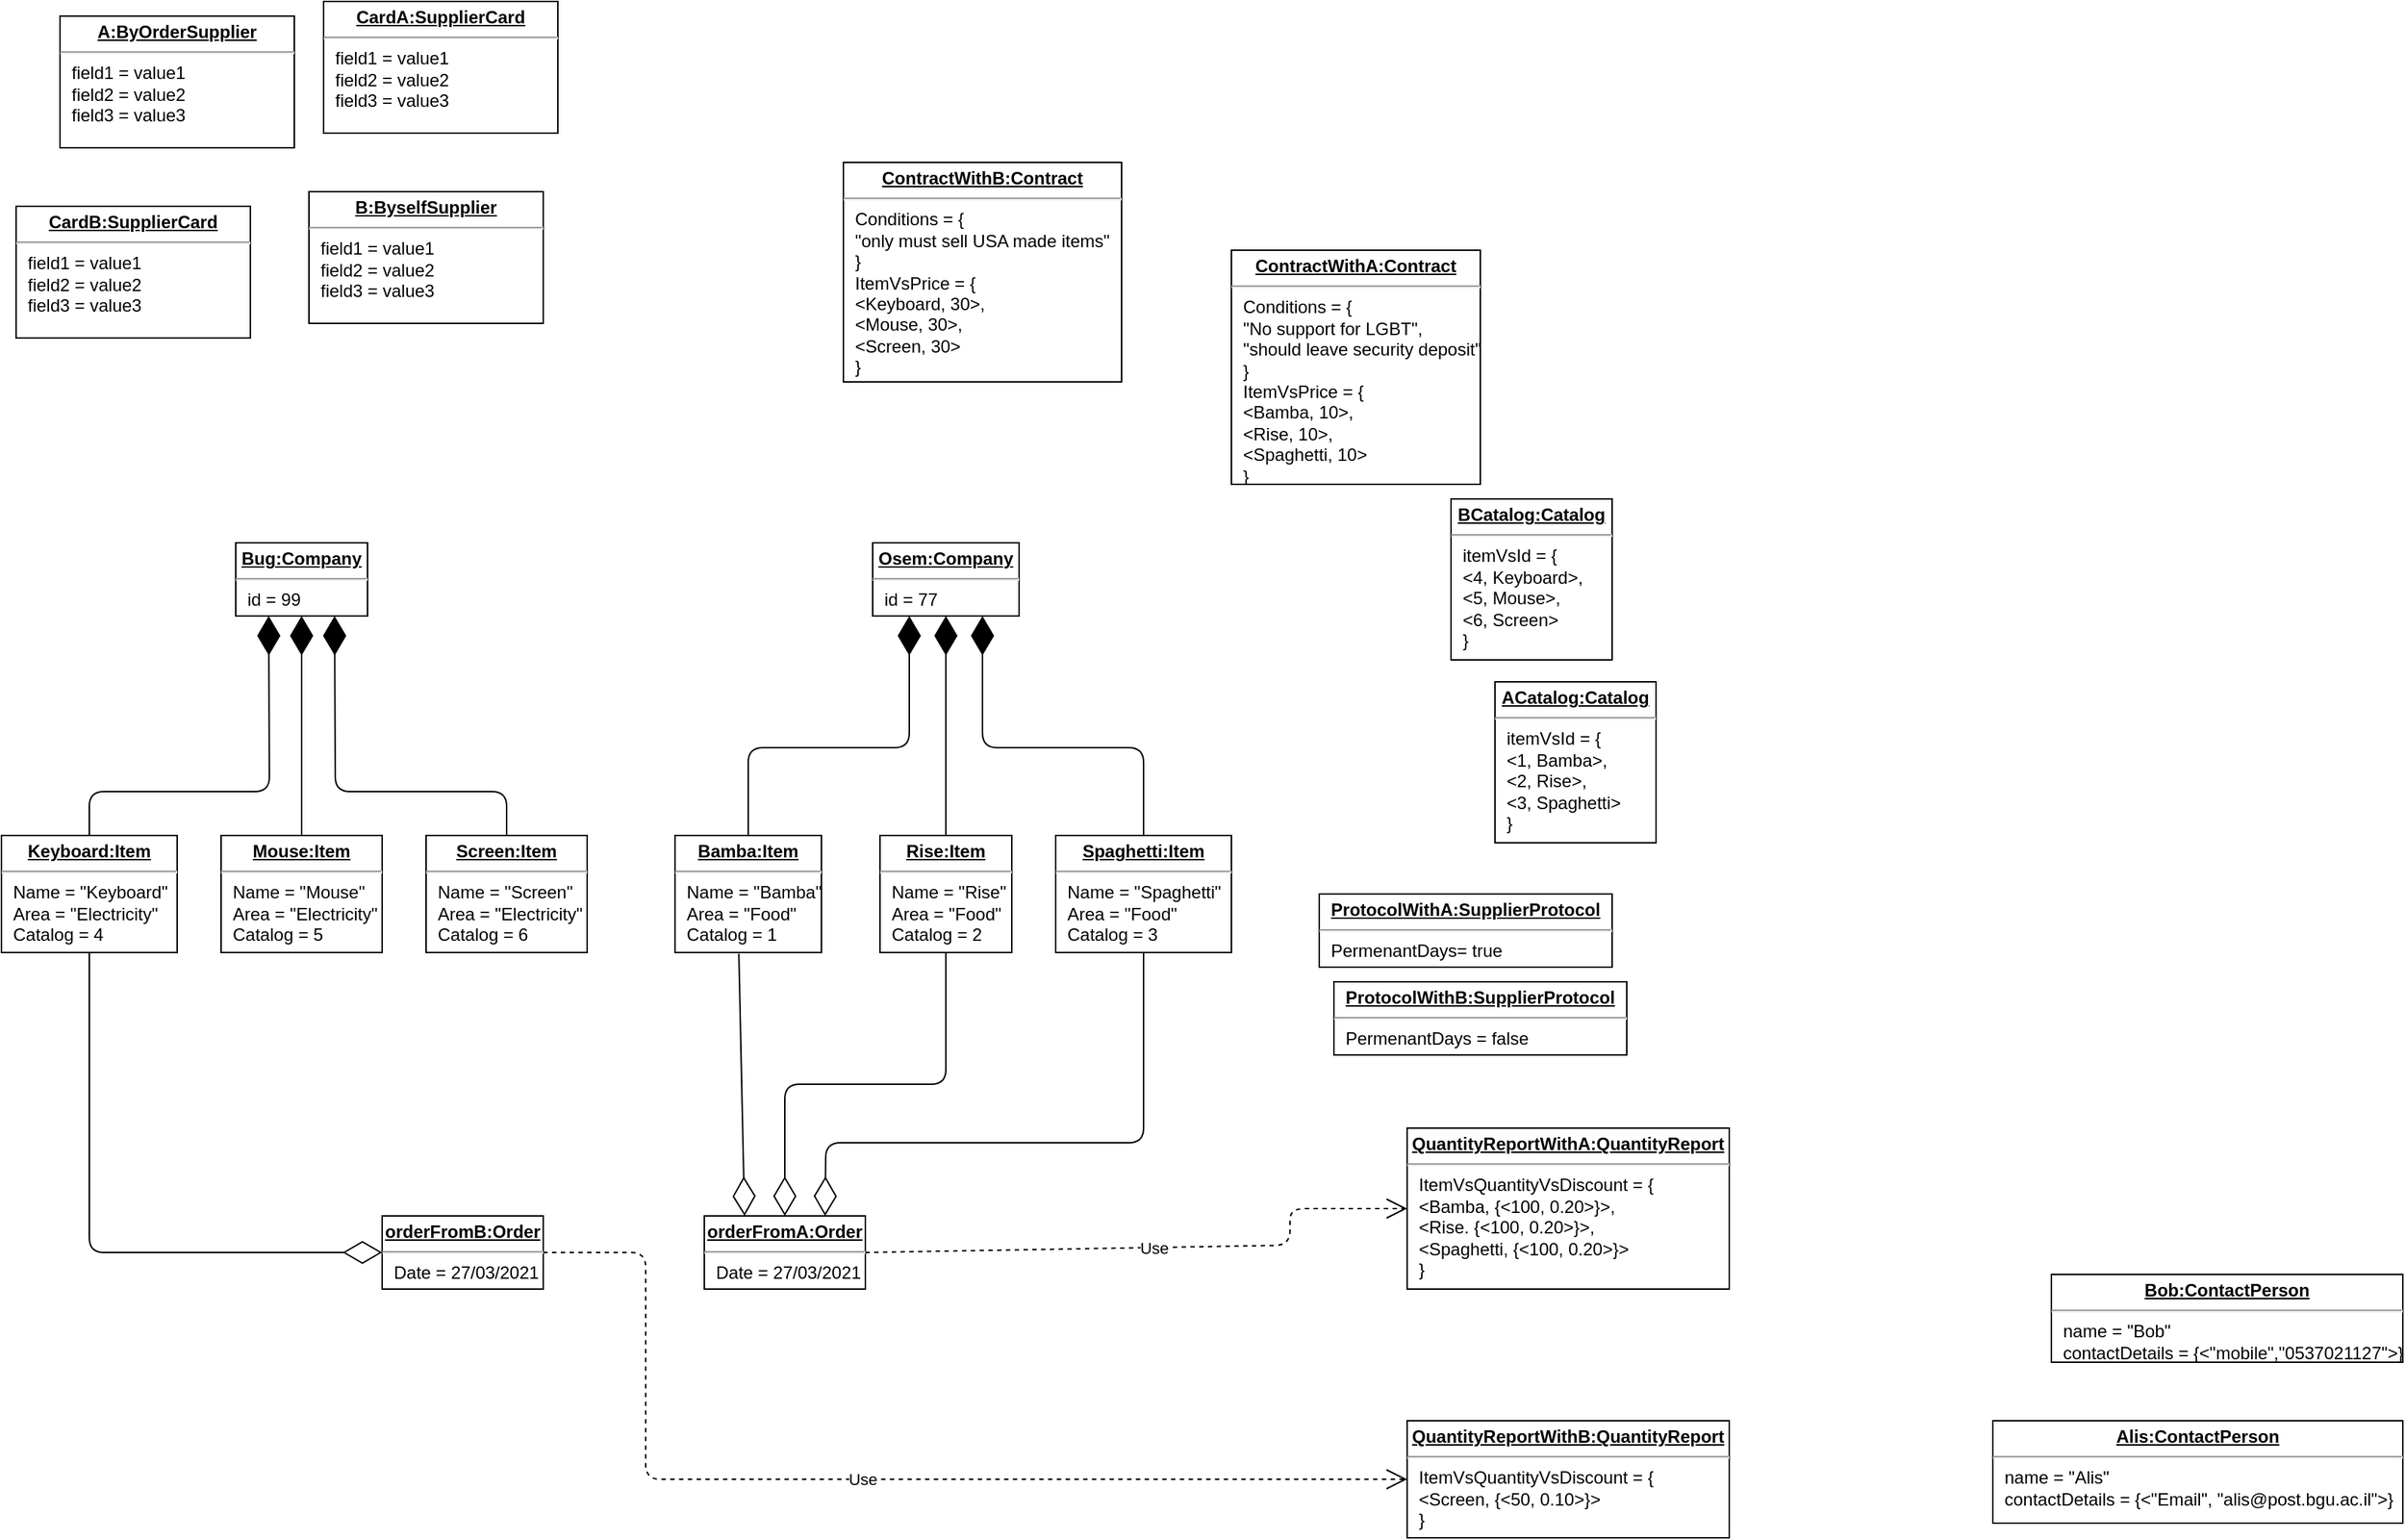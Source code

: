 <mxfile version="14.5.1" type="github">
  <diagram id="dYyYIR4Ugpj-6gh6JbMv" name="Page-1">
    <mxGraphModel dx="506" dy="711" grid="1" gridSize="10" guides="1" tooltips="1" connect="1" arrows="1" fold="1" page="1" pageScale="1" pageWidth="850" pageHeight="1100" math="0" shadow="0">
      <root>
        <mxCell id="0" />
        <mxCell id="1" parent="0" />
        <mxCell id="c0Frbfkyd1XwwGwyiTW0-1" value="&lt;br&gt;" style="text;html=1;strokeColor=none;fillColor=none;align=center;verticalAlign=middle;whiteSpace=wrap;rounded=0;" vertex="1" parent="1">
          <mxGeometry x="880" y="600" width="40" height="20" as="geometry" />
        </mxCell>
        <mxCell id="c0Frbfkyd1XwwGwyiTW0-2" value="&lt;p style=&quot;margin: 0px ; margin-top: 4px ; text-align: center ; text-decoration: underline&quot;&gt;&lt;b&gt;B:ByselfSupplier&lt;/b&gt;&lt;/p&gt;&lt;hr&gt;&lt;p style=&quot;margin: 0px ; margin-left: 8px&quot;&gt;field1 = value1&lt;br&gt;field2 = value2&lt;br&gt;field3 = value3&lt;/p&gt;" style="verticalAlign=top;align=left;overflow=fill;fontSize=12;fontFamily=Helvetica;html=1;" vertex="1" parent="1">
          <mxGeometry x="1090" y="160" width="160" height="90" as="geometry" />
        </mxCell>
        <mxCell id="c0Frbfkyd1XwwGwyiTW0-7" value="&lt;p style=&quot;margin: 0px ; margin-top: 4px ; text-align: center ; text-decoration: underline&quot;&gt;&lt;b&gt;Rise:Item&lt;/b&gt;&lt;/p&gt;&lt;hr&gt;&lt;p style=&quot;margin: 0px ; margin-left: 8px&quot;&gt;Name = &quot;Rise&quot;&lt;br&gt;Area = &quot;Food&quot;&lt;br&gt;Catalog = 2&lt;br&gt;&lt;/p&gt;" style="verticalAlign=top;align=left;overflow=fill;fontSize=12;fontFamily=Helvetica;html=1;" vertex="1" parent="1">
          <mxGeometry x="1480" y="600" width="90" height="80" as="geometry" />
        </mxCell>
        <mxCell id="c0Frbfkyd1XwwGwyiTW0-8" value="&lt;p style=&quot;margin: 0px ; margin-top: 4px ; text-align: center ; text-decoration: underline&quot;&gt;&lt;b&gt;Bamba:Item&lt;/b&gt;&lt;/p&gt;&lt;hr&gt;&lt;p style=&quot;margin: 0px ; margin-left: 8px&quot;&gt;Name = &quot;Bamba&quot;&lt;br&gt;Area = &quot;Food&quot;&lt;br&gt;Catalog = 1&lt;br&gt;&lt;/p&gt;" style="verticalAlign=top;align=left;overflow=fill;fontSize=12;fontFamily=Helvetica;html=1;" vertex="1" parent="1">
          <mxGeometry x="1340" y="600" width="100" height="80" as="geometry" />
        </mxCell>
        <mxCell id="c0Frbfkyd1XwwGwyiTW0-9" value="&lt;p style=&quot;margin: 0px ; margin-top: 4px ; text-align: center ; text-decoration: underline&quot;&gt;&lt;b&gt;ContractWithB:Contract&lt;/b&gt;&lt;/p&gt;&lt;hr&gt;&lt;p style=&quot;margin: 0px 0px 0px 8px&quot;&gt;Conditions = {&lt;/p&gt;&lt;p style=&quot;margin: 0px 0px 0px 8px&quot;&gt;&quot;only must sell USA made items&quot;&lt;/p&gt;&lt;p style=&quot;margin: 0px 0px 0px 8px&quot;&gt;&lt;span&gt;}&lt;/span&gt;&lt;br&gt;&lt;/p&gt;&lt;p style=&quot;margin: 0px 0px 0px 8px&quot;&gt;ItemVsPrice = {&lt;/p&gt;&lt;p style=&quot;margin: 0px 0px 0px 8px&quot;&gt;&amp;lt;Keyboard, 30&amp;gt;,&lt;/p&gt;&lt;p style=&quot;margin: 0px 0px 0px 8px&quot;&gt;&amp;lt;Mouse, 30&amp;gt;,&lt;/p&gt;&lt;p style=&quot;margin: 0px 0px 0px 8px&quot;&gt;&amp;lt;Screen, 30&amp;gt;&lt;/p&gt;&lt;p style=&quot;margin: 0px 0px 0px 8px&quot;&gt;}&lt;/p&gt;" style="verticalAlign=top;align=left;overflow=fill;fontSize=12;fontFamily=Helvetica;html=1;" vertex="1" parent="1">
          <mxGeometry x="1455" y="140" width="190" height="150" as="geometry" />
        </mxCell>
        <mxCell id="c0Frbfkyd1XwwGwyiTW0-10" value="&lt;p style=&quot;margin: 0px ; margin-top: 4px ; text-align: center ; text-decoration: underline&quot;&gt;&lt;b&gt;ContractWithA:Contract&lt;/b&gt;&lt;/p&gt;&lt;hr&gt;&lt;p style=&quot;margin: 0px ; margin-left: 8px&quot;&gt;Conditions = {&lt;/p&gt;&lt;p style=&quot;margin: 0px ; margin-left: 8px&quot;&gt;&quot;No support for LGBT&quot;,&lt;/p&gt;&lt;p style=&quot;margin: 0px ; margin-left: 8px&quot;&gt;&quot;should leave security deposit&quot;&lt;/p&gt;&lt;p style=&quot;margin: 0px ; margin-left: 8px&quot;&gt;}&lt;/p&gt;&lt;p style=&quot;margin: 0px ; margin-left: 8px&quot;&gt;ItemVsPrice = {&lt;/p&gt;&lt;p style=&quot;margin: 0px ; margin-left: 8px&quot;&gt;&amp;lt;Bamba, 10&amp;gt;,&lt;/p&gt;&lt;p style=&quot;margin: 0px ; margin-left: 8px&quot;&gt;&amp;lt;Rise, 10&amp;gt;,&lt;/p&gt;&lt;p style=&quot;margin: 0px ; margin-left: 8px&quot;&gt;&amp;lt;Spaghetti, 10&amp;gt;&lt;/p&gt;&lt;p style=&quot;margin: 0px ; margin-left: 8px&quot;&gt;&lt;span&gt;}&lt;/span&gt;&lt;/p&gt;" style="verticalAlign=top;align=left;overflow=fill;fontSize=12;fontFamily=Helvetica;html=1;" vertex="1" parent="1">
          <mxGeometry x="1720" y="200" width="170" height="160" as="geometry" />
        </mxCell>
        <mxCell id="c0Frbfkyd1XwwGwyiTW0-11" value="&lt;p style=&quot;margin: 0px ; margin-top: 4px ; text-align: center ; text-decoration: underline&quot;&gt;&lt;b&gt;A:ByOrderSupplier&lt;/b&gt;&lt;/p&gt;&lt;hr&gt;&lt;p style=&quot;margin: 0px ; margin-left: 8px&quot;&gt;field1 = value1&lt;br&gt;field2 = value2&lt;br&gt;field3 = value3&lt;/p&gt;" style="verticalAlign=top;align=left;overflow=fill;fontSize=12;fontFamily=Helvetica;html=1;" vertex="1" parent="1">
          <mxGeometry x="920" y="40" width="160" height="90" as="geometry" />
        </mxCell>
        <mxCell id="c0Frbfkyd1XwwGwyiTW0-13" value="&lt;p style=&quot;margin: 0px ; margin-top: 4px ; text-align: center ; text-decoration: underline&quot;&gt;&lt;b&gt;Spaghetti:Item&lt;/b&gt;&lt;/p&gt;&lt;hr&gt;&lt;p style=&quot;margin: 0px ; margin-left: 8px&quot;&gt;Name = &quot;Spaghetti&quot;&lt;br&gt;Area = &quot;Food&quot;&lt;br&gt;Catalog = 3&lt;br&gt;&lt;/p&gt;" style="verticalAlign=top;align=left;overflow=fill;fontSize=12;fontFamily=Helvetica;html=1;" vertex="1" parent="1">
          <mxGeometry x="1600" y="600" width="120" height="80" as="geometry" />
        </mxCell>
        <mxCell id="c0Frbfkyd1XwwGwyiTW0-15" value="&lt;p style=&quot;margin: 0px ; margin-top: 4px ; text-align: center ; text-decoration: underline&quot;&gt;&lt;b&gt;Osem:Company&lt;/b&gt;&lt;/p&gt;&lt;hr&gt;&lt;p style=&quot;margin: 0px ; margin-left: 8px&quot;&gt;id = 77&lt;br&gt;&lt;br&gt;&lt;/p&gt;" style="verticalAlign=top;align=left;overflow=fill;fontSize=12;fontFamily=Helvetica;html=1;" vertex="1" parent="1">
          <mxGeometry x="1475" y="400" width="100" height="50" as="geometry" />
        </mxCell>
        <mxCell id="c0Frbfkyd1XwwGwyiTW0-17" value="&lt;p style=&quot;margin: 0px ; margin-top: 4px ; text-align: center ; text-decoration: underline&quot;&gt;&lt;b&gt;QuantityReportWithB:QuantityReport&lt;/b&gt;&lt;/p&gt;&lt;hr&gt;&lt;p style=&quot;margin: 0px 0px 0px 8px&quot;&gt;ItemVsQuantityVsDiscount = {&amp;nbsp;&lt;/p&gt;&lt;p style=&quot;margin: 0px 0px 0px 8px&quot;&gt;&lt;span&gt;&amp;lt;Screen, {&amp;lt;50, 0.10&amp;gt;}&amp;gt;&lt;/span&gt;&lt;/p&gt;&lt;p style=&quot;margin: 0px 0px 0px 8px&quot;&gt;}&lt;/p&gt;" style="verticalAlign=top;align=left;overflow=fill;fontSize=12;fontFamily=Helvetica;html=1;" vertex="1" parent="1">
          <mxGeometry x="1840" y="1000" width="220" height="80" as="geometry" />
        </mxCell>
        <mxCell id="c0Frbfkyd1XwwGwyiTW0-18" value="&lt;p style=&quot;margin: 0px ; margin-top: 4px ; text-align: center ; text-decoration: underline&quot;&gt;&lt;b&gt;QuantityReportWithA:QuantityReport&lt;/b&gt;&lt;/p&gt;&lt;hr&gt;&lt;p style=&quot;margin: 0px ; margin-left: 8px&quot;&gt;ItemVsQuantityVsDiscount = {&amp;nbsp;&lt;/p&gt;&lt;p style=&quot;margin: 0px ; margin-left: 8px&quot;&gt;&amp;lt;Bamba, {&amp;lt;100, 0.20&amp;gt;}&amp;gt;,&amp;nbsp;&lt;/p&gt;&lt;p style=&quot;margin: 0px ; margin-left: 8px&quot;&gt;&amp;lt;Rise. {&amp;lt;100, 0.20&amp;gt;}&amp;gt;,&lt;/p&gt;&lt;p style=&quot;margin: 0px ; margin-left: 8px&quot;&gt;&amp;lt;Spaghetti, {&amp;lt;100, 0.20&amp;gt;}&amp;gt;&lt;/p&gt;&lt;p style=&quot;margin: 0px ; margin-left: 8px&quot;&gt;}&lt;/p&gt;" style="verticalAlign=top;align=left;overflow=fill;fontSize=12;fontFamily=Helvetica;html=1;" vertex="1" parent="1">
          <mxGeometry x="1840" y="800" width="220" height="110" as="geometry" />
        </mxCell>
        <mxCell id="c0Frbfkyd1XwwGwyiTW0-20" value="&lt;p style=&quot;margin: 0px ; margin-top: 4px ; text-align: center ; text-decoration: underline&quot;&gt;&lt;b&gt;BCatalog:Catalog&lt;/b&gt;&lt;/p&gt;&lt;hr&gt;&lt;p style=&quot;margin: 0px 0px 0px 8px&quot;&gt;itemVsId = {&lt;/p&gt;&lt;p style=&quot;margin: 0px 0px 0px 8px&quot;&gt;&amp;lt;4, Keyboard&amp;gt;,&lt;/p&gt;&lt;p style=&quot;margin: 0px 0px 0px 8px&quot;&gt;&amp;lt;5, Mouse&amp;gt;,&lt;/p&gt;&lt;p style=&quot;margin: 0px 0px 0px 8px&quot;&gt;&amp;lt;6, Screen&amp;gt;&lt;/p&gt;&lt;p style=&quot;margin: 0px 0px 0px 8px&quot;&gt;}&lt;/p&gt;" style="verticalAlign=top;align=left;overflow=fill;fontSize=12;fontFamily=Helvetica;html=1;" vertex="1" parent="1">
          <mxGeometry x="1870" y="370" width="110" height="110" as="geometry" />
        </mxCell>
        <mxCell id="c0Frbfkyd1XwwGwyiTW0-21" value="&lt;p style=&quot;margin: 0px ; margin-top: 4px ; text-align: center ; text-decoration: underline&quot;&gt;&lt;b&gt;ACatalog:Catalog&lt;/b&gt;&lt;/p&gt;&lt;hr&gt;&lt;p style=&quot;margin: 0px ; margin-left: 8px&quot;&gt;itemVsId = {&lt;/p&gt;&lt;p style=&quot;margin: 0px ; margin-left: 8px&quot;&gt;&amp;lt;1, Bamba&amp;gt;,&lt;/p&gt;&lt;p style=&quot;margin: 0px ; margin-left: 8px&quot;&gt;&amp;lt;2, Rise&amp;gt;,&lt;/p&gt;&lt;p style=&quot;margin: 0px ; margin-left: 8px&quot;&gt;&amp;lt;3, Spaghetti&amp;gt;&lt;/p&gt;&lt;p style=&quot;margin: 0px ; margin-left: 8px&quot;&gt;}&lt;/p&gt;" style="verticalAlign=top;align=left;overflow=fill;fontSize=12;fontFamily=Helvetica;html=1;" vertex="1" parent="1">
          <mxGeometry x="1900" y="495" width="110" height="110" as="geometry" />
        </mxCell>
        <mxCell id="c0Frbfkyd1XwwGwyiTW0-22" value="&lt;p style=&quot;margin: 0px ; margin-top: 4px ; text-align: center ; text-decoration: underline&quot;&gt;&lt;b&gt;Bob:ContactPerson&lt;/b&gt;&lt;/p&gt;&lt;hr&gt;&lt;p style=&quot;margin: 0px ; margin-left: 8px&quot;&gt;name = &quot;Bob&quot;&lt;br&gt;contactDetails = {&amp;lt;&quot;mobile&quot;,&quot;0537021127&quot;&amp;gt;&lt;span&gt;}&lt;/span&gt;&lt;/p&gt;&lt;p style=&quot;margin: 0px ; margin-left: 8px&quot;&gt;&lt;br&gt;&lt;/p&gt;" style="verticalAlign=top;align=left;overflow=fill;fontSize=12;fontFamily=Helvetica;html=1;" vertex="1" parent="1">
          <mxGeometry x="2280" y="900" width="240" height="60" as="geometry" />
        </mxCell>
        <mxCell id="c0Frbfkyd1XwwGwyiTW0-23" value="&lt;p style=&quot;margin: 0px ; margin-top: 4px ; text-align: center ; text-decoration: underline&quot;&gt;&lt;b&gt;Alis:ContactPerson&lt;/b&gt;&lt;/p&gt;&lt;hr&gt;&lt;p style=&quot;margin: 0px ; margin-left: 8px&quot;&gt;name = &quot;Alis&quot;&lt;br&gt;contactDetails = {&amp;lt;&quot;Email&quot;, &quot;alis@post.bgu.ac.il&quot;&amp;gt;}&lt;br&gt;&lt;/p&gt;" style="verticalAlign=top;align=left;overflow=fill;fontSize=12;fontFamily=Helvetica;html=1;" vertex="1" parent="1">
          <mxGeometry x="2240" y="1000" width="280" height="70" as="geometry" />
        </mxCell>
        <mxCell id="c0Frbfkyd1XwwGwyiTW0-24" value="&lt;p style=&quot;margin: 0px ; margin-top: 4px ; text-align: center ; text-decoration: underline&quot;&gt;&lt;b&gt;ProtocolWithA:SupplierProtocol&lt;/b&gt;&lt;/p&gt;&lt;hr&gt;&lt;p style=&quot;margin: 0px ; margin-left: 8px&quot;&gt;PermenantDays= true&lt;br&gt;&lt;/p&gt;" style="verticalAlign=top;align=left;overflow=fill;fontSize=12;fontFamily=Helvetica;html=1;" vertex="1" parent="1">
          <mxGeometry x="1780" y="640" width="200" height="50" as="geometry" />
        </mxCell>
        <mxCell id="c0Frbfkyd1XwwGwyiTW0-26" value="&lt;p style=&quot;margin: 0px ; margin-top: 4px ; text-align: center ; text-decoration: underline&quot;&gt;&lt;b&gt;ProtocolWithB:SupplierProtocol&lt;/b&gt;&lt;/p&gt;&lt;hr&gt;&lt;p style=&quot;margin: 0px ; margin-left: 8px&quot;&gt;PermenantDays = false&lt;br&gt;&lt;/p&gt;" style="verticalAlign=top;align=left;overflow=fill;fontSize=12;fontFamily=Helvetica;html=1;" vertex="1" parent="1">
          <mxGeometry x="1790" y="700" width="200" height="50" as="geometry" />
        </mxCell>
        <mxCell id="c0Frbfkyd1XwwGwyiTW0-28" value="&lt;p style=&quot;margin: 0px ; margin-top: 4px ; text-align: center ; text-decoration: underline&quot;&gt;&lt;b&gt;CardB:SupplierCard&lt;/b&gt;&lt;/p&gt;&lt;hr&gt;&lt;p style=&quot;margin: 0px ; margin-left: 8px&quot;&gt;field1 = value1&lt;br&gt;field2 = value2&lt;br&gt;field3 = value3&lt;/p&gt;" style="verticalAlign=top;align=left;overflow=fill;fontSize=12;fontFamily=Helvetica;html=1;" vertex="1" parent="1">
          <mxGeometry x="890" y="170" width="160" height="90" as="geometry" />
        </mxCell>
        <mxCell id="c0Frbfkyd1XwwGwyiTW0-29" value="&lt;p style=&quot;margin: 0px ; margin-top: 4px ; text-align: center ; text-decoration: underline&quot;&gt;&lt;b&gt;CardA:SupplierCard&lt;/b&gt;&lt;/p&gt;&lt;hr&gt;&lt;p style=&quot;margin: 0px ; margin-left: 8px&quot;&gt;field1 = value1&lt;br&gt;field2 = value2&lt;br&gt;field3 = value3&lt;/p&gt;" style="verticalAlign=top;align=left;overflow=fill;fontSize=12;fontFamily=Helvetica;html=1;" vertex="1" parent="1">
          <mxGeometry x="1100" y="30" width="160" height="90" as="geometry" />
        </mxCell>
        <mxCell id="c0Frbfkyd1XwwGwyiTW0-32" value="&lt;p style=&quot;margin: 0px ; margin-top: 4px ; text-align: center ; text-decoration: underline&quot;&gt;&lt;b&gt;orderFromA:Order&lt;/b&gt;&lt;/p&gt;&lt;hr&gt;&lt;p style=&quot;margin: 0px ; margin-left: 8px&quot;&gt;Date = 27/03/2021&lt;br&gt;&lt;/p&gt;" style="verticalAlign=top;align=left;overflow=fill;fontSize=12;fontFamily=Helvetica;html=1;" vertex="1" parent="1">
          <mxGeometry x="1360" y="860" width="110" height="50" as="geometry" />
        </mxCell>
        <mxCell id="c0Frbfkyd1XwwGwyiTW0-33" value="&lt;p style=&quot;margin: 0px ; margin-top: 4px ; text-align: center ; text-decoration: underline&quot;&gt;&lt;b&gt;orderFromB:Order&lt;/b&gt;&lt;/p&gt;&lt;hr&gt;&lt;p style=&quot;margin: 0px ; margin-left: 8px&quot;&gt;Date = 27/03/2021&lt;/p&gt;" style="verticalAlign=top;align=left;overflow=fill;fontSize=12;fontFamily=Helvetica;html=1;" vertex="1" parent="1">
          <mxGeometry x="1140" y="860" width="110" height="50" as="geometry" />
        </mxCell>
        <mxCell id="c0Frbfkyd1XwwGwyiTW0-35" value="" style="endArrow=diamondThin;endFill=1;endSize=24;html=1;exitX=0.5;exitY=0;exitDx=0;exitDy=0;entryX=0.75;entryY=1;entryDx=0;entryDy=0;" edge="1" parent="1" source="c0Frbfkyd1XwwGwyiTW0-13" target="c0Frbfkyd1XwwGwyiTW0-15">
          <mxGeometry width="160" relative="1" as="geometry">
            <mxPoint x="1300" y="890" as="sourcePoint" />
            <mxPoint x="1460" y="890" as="targetPoint" />
            <Array as="points">
              <mxPoint x="1660" y="540" />
              <mxPoint x="1550" y="540" />
            </Array>
          </mxGeometry>
        </mxCell>
        <mxCell id="c0Frbfkyd1XwwGwyiTW0-36" value="" style="endArrow=diamondThin;endFill=1;endSize=24;html=1;exitX=0.5;exitY=0;exitDx=0;exitDy=0;entryX=0.5;entryY=1;entryDx=0;entryDy=0;" edge="1" parent="1" source="c0Frbfkyd1XwwGwyiTW0-7" target="c0Frbfkyd1XwwGwyiTW0-15">
          <mxGeometry width="160" relative="1" as="geometry">
            <mxPoint x="1310" y="900" as="sourcePoint" />
            <mxPoint x="1470" y="900" as="targetPoint" />
          </mxGeometry>
        </mxCell>
        <mxCell id="c0Frbfkyd1XwwGwyiTW0-38" value="" style="endArrow=diamondThin;endFill=1;endSize=24;html=1;exitX=0.5;exitY=0;exitDx=0;exitDy=0;entryX=0.25;entryY=1;entryDx=0;entryDy=0;" edge="1" parent="1" source="c0Frbfkyd1XwwGwyiTW0-8" target="c0Frbfkyd1XwwGwyiTW0-15">
          <mxGeometry width="160" relative="1" as="geometry">
            <mxPoint x="1300" y="890" as="sourcePoint" />
            <mxPoint x="1460" y="890" as="targetPoint" />
            <Array as="points">
              <mxPoint x="1390" y="540" />
              <mxPoint x="1500" y="540" />
            </Array>
          </mxGeometry>
        </mxCell>
        <mxCell id="c0Frbfkyd1XwwGwyiTW0-54" value="" style="group" vertex="1" connectable="0" parent="1">
          <mxGeometry x="880" y="400" width="400" height="280" as="geometry" />
        </mxCell>
        <mxCell id="c0Frbfkyd1XwwGwyiTW0-49" value="&lt;p style=&quot;margin: 0px ; margin-top: 4px ; text-align: center ; text-decoration: underline&quot;&gt;&lt;b&gt;Bug:Company&lt;/b&gt;&lt;/p&gt;&lt;hr&gt;&lt;p style=&quot;margin: 0px ; margin-left: 8px&quot;&gt;id = 99&lt;br&gt;&lt;/p&gt;" style="verticalAlign=top;align=left;overflow=fill;fontSize=12;fontFamily=Helvetica;html=1;" vertex="1" parent="c0Frbfkyd1XwwGwyiTW0-54">
          <mxGeometry x="160" width="90" height="50" as="geometry" />
        </mxCell>
        <mxCell id="c0Frbfkyd1XwwGwyiTW0-50" value="&lt;p style=&quot;margin: 0px ; margin-top: 4px ; text-align: center ; text-decoration: underline&quot;&gt;&lt;b&gt;Keyboard:Item&lt;/b&gt;&lt;/p&gt;&lt;hr&gt;&lt;p style=&quot;margin: 0px ; margin-left: 8px&quot;&gt;Name = &quot;Keyboard&quot;&lt;br&gt;Area = &quot;Electricity&quot;&lt;br&gt;Catalog = 4&lt;br&gt;&lt;/p&gt;" style="verticalAlign=top;align=left;overflow=fill;fontSize=12;fontFamily=Helvetica;html=1;" vertex="1" parent="c0Frbfkyd1XwwGwyiTW0-54">
          <mxGeometry y="200" width="120" height="80" as="geometry" />
        </mxCell>
        <mxCell id="c0Frbfkyd1XwwGwyiTW0-51" value="&lt;p style=&quot;margin: 0px ; margin-top: 4px ; text-align: center ; text-decoration: underline&quot;&gt;&lt;b&gt;Mouse:Item&lt;/b&gt;&lt;/p&gt;&lt;hr&gt;&lt;p style=&quot;margin: 0px ; margin-left: 8px&quot;&gt;Name = &quot;Mouse&quot;&lt;br&gt;Area = &quot;Electricity&quot;&lt;br&gt;Catalog = 5&lt;br&gt;&lt;/p&gt;" style="verticalAlign=top;align=left;overflow=fill;fontSize=12;fontFamily=Helvetica;html=1;" vertex="1" parent="c0Frbfkyd1XwwGwyiTW0-54">
          <mxGeometry x="150" y="200" width="110" height="80" as="geometry" />
        </mxCell>
        <mxCell id="c0Frbfkyd1XwwGwyiTW0-52" value="&lt;p style=&quot;margin: 0px ; margin-top: 4px ; text-align: center ; text-decoration: underline&quot;&gt;&lt;b&gt;Screen:Item&lt;/b&gt;&lt;/p&gt;&lt;hr&gt;&lt;p style=&quot;margin: 0px ; margin-left: 8px&quot;&gt;Name = &quot;Screen&quot;&lt;br&gt;Area = &quot;Electricity&quot;&lt;br&gt;Catalog = 6&lt;/p&gt;" style="verticalAlign=top;align=left;overflow=fill;fontSize=12;fontFamily=Helvetica;html=1;" vertex="1" parent="c0Frbfkyd1XwwGwyiTW0-54">
          <mxGeometry x="290" y="200" width="110" height="80" as="geometry" />
        </mxCell>
        <mxCell id="c0Frbfkyd1XwwGwyiTW0-53" value="" style="endArrow=diamondThin;endFill=1;endSize=24;html=1;exitX=0.5;exitY=0;exitDx=0;exitDy=0;entryX=0.25;entryY=1;entryDx=0;entryDy=0;" edge="1" parent="c0Frbfkyd1XwwGwyiTW0-54">
          <mxGeometry width="160" relative="1" as="geometry">
            <mxPoint x="60" y="200" as="sourcePoint" />
            <mxPoint x="182.5" y="50" as="targetPoint" />
            <Array as="points">
              <mxPoint x="60" y="170" />
              <mxPoint x="183" y="170" />
            </Array>
          </mxGeometry>
        </mxCell>
        <mxCell id="c0Frbfkyd1XwwGwyiTW0-34" value="" style="endArrow=diamondThin;endFill=1;endSize=24;html=1;exitX=0.5;exitY=0;exitDx=0;exitDy=0;entryX=0.75;entryY=1;entryDx=0;entryDy=0;" edge="1" parent="c0Frbfkyd1XwwGwyiTW0-54" source="c0Frbfkyd1XwwGwyiTW0-52" target="c0Frbfkyd1XwwGwyiTW0-49">
          <mxGeometry width="160" relative="1" as="geometry">
            <mxPoint x="410" y="80" as="sourcePoint" />
            <mxPoint x="228" y="450" as="targetPoint" />
            <Array as="points">
              <mxPoint x="345" y="170" />
              <mxPoint x="228" y="170" />
            </Array>
          </mxGeometry>
        </mxCell>
        <mxCell id="c0Frbfkyd1XwwGwyiTW0-37" value="" style="endArrow=diamondThin;endFill=1;endSize=24;html=1;exitX=0.5;exitY=0;exitDx=0;exitDy=0;entryX=0.5;entryY=1;entryDx=0;entryDy=0;" edge="1" parent="c0Frbfkyd1XwwGwyiTW0-54" source="c0Frbfkyd1XwwGwyiTW0-51" target="c0Frbfkyd1XwwGwyiTW0-49">
          <mxGeometry width="160" relative="1" as="geometry">
            <mxPoint x="410" y="480" as="sourcePoint" />
            <mxPoint x="570" y="480" as="targetPoint" />
          </mxGeometry>
        </mxCell>
        <mxCell id="c0Frbfkyd1XwwGwyiTW0-55" value="" style="endArrow=diamondThin;endFill=0;endSize=24;html=1;exitX=0.5;exitY=1;exitDx=0;exitDy=0;entryX=0;entryY=0.5;entryDx=0;entryDy=0;" edge="1" parent="1" source="c0Frbfkyd1XwwGwyiTW0-50" target="c0Frbfkyd1XwwGwyiTW0-33">
          <mxGeometry width="160" relative="1" as="geometry">
            <mxPoint x="1290" y="880" as="sourcePoint" />
            <mxPoint x="1450" y="880" as="targetPoint" />
            <Array as="points">
              <mxPoint x="940" y="885" />
            </Array>
          </mxGeometry>
        </mxCell>
        <mxCell id="c0Frbfkyd1XwwGwyiTW0-56" value="" style="endArrow=diamondThin;endFill=0;endSize=24;html=1;exitX=0.436;exitY=1.011;exitDx=0;exitDy=0;exitPerimeter=0;entryX=0.25;entryY=0;entryDx=0;entryDy=0;" edge="1" parent="1" source="c0Frbfkyd1XwwGwyiTW0-8" target="c0Frbfkyd1XwwGwyiTW0-32">
          <mxGeometry width="160" relative="1" as="geometry">
            <mxPoint x="1300" y="890" as="sourcePoint" />
            <mxPoint x="1460" y="890" as="targetPoint" />
          </mxGeometry>
        </mxCell>
        <mxCell id="c0Frbfkyd1XwwGwyiTW0-57" value="" style="endArrow=diamondThin;endFill=0;endSize=24;html=1;exitX=0.5;exitY=1;exitDx=0;exitDy=0;entryX=0.5;entryY=0;entryDx=0;entryDy=0;" edge="1" parent="1" source="c0Frbfkyd1XwwGwyiTW0-7" target="c0Frbfkyd1XwwGwyiTW0-32">
          <mxGeometry width="160" relative="1" as="geometry">
            <mxPoint x="1310" y="900" as="sourcePoint" />
            <mxPoint x="1470" y="900" as="targetPoint" />
            <Array as="points">
              <mxPoint x="1525" y="770" />
              <mxPoint x="1415" y="770" />
            </Array>
          </mxGeometry>
        </mxCell>
        <mxCell id="c0Frbfkyd1XwwGwyiTW0-58" value="" style="endArrow=diamondThin;endFill=0;endSize=24;html=1;exitX=0.5;exitY=1;exitDx=0;exitDy=0;entryX=0.75;entryY=0;entryDx=0;entryDy=0;" edge="1" parent="1" source="c0Frbfkyd1XwwGwyiTW0-13" target="c0Frbfkyd1XwwGwyiTW0-32">
          <mxGeometry width="160" relative="1" as="geometry">
            <mxPoint x="1320" y="910" as="sourcePoint" />
            <mxPoint x="1480" y="910" as="targetPoint" />
            <Array as="points">
              <mxPoint x="1660" y="810" />
              <mxPoint x="1443" y="810" />
            </Array>
          </mxGeometry>
        </mxCell>
        <mxCell id="c0Frbfkyd1XwwGwyiTW0-59" value="Use" style="endArrow=open;endSize=12;dashed=1;html=1;exitX=1;exitY=0.5;exitDx=0;exitDy=0;entryX=0;entryY=0.5;entryDx=0;entryDy=0;" edge="1" parent="1" source="c0Frbfkyd1XwwGwyiTW0-33" target="c0Frbfkyd1XwwGwyiTW0-17">
          <mxGeometry width="160" relative="1" as="geometry">
            <mxPoint x="1290" y="790" as="sourcePoint" />
            <mxPoint x="1540" y="1020" as="targetPoint" />
            <Array as="points">
              <mxPoint x="1320" y="885" />
              <mxPoint x="1320" y="1040" />
            </Array>
          </mxGeometry>
        </mxCell>
        <mxCell id="c0Frbfkyd1XwwGwyiTW0-60" value="Use" style="endArrow=open;endSize=12;dashed=1;html=1;exitX=1;exitY=0.5;exitDx=0;exitDy=0;entryX=0;entryY=0.5;entryDx=0;entryDy=0;" edge="1" parent="1" source="c0Frbfkyd1XwwGwyiTW0-32" target="c0Frbfkyd1XwwGwyiTW0-18">
          <mxGeometry width="160" relative="1" as="geometry">
            <mxPoint x="1300" y="800" as="sourcePoint" />
            <mxPoint x="1460" y="800" as="targetPoint" />
            <Array as="points">
              <mxPoint x="1760" y="880" />
              <mxPoint x="1760" y="855" />
            </Array>
          </mxGeometry>
        </mxCell>
      </root>
    </mxGraphModel>
  </diagram>
</mxfile>
